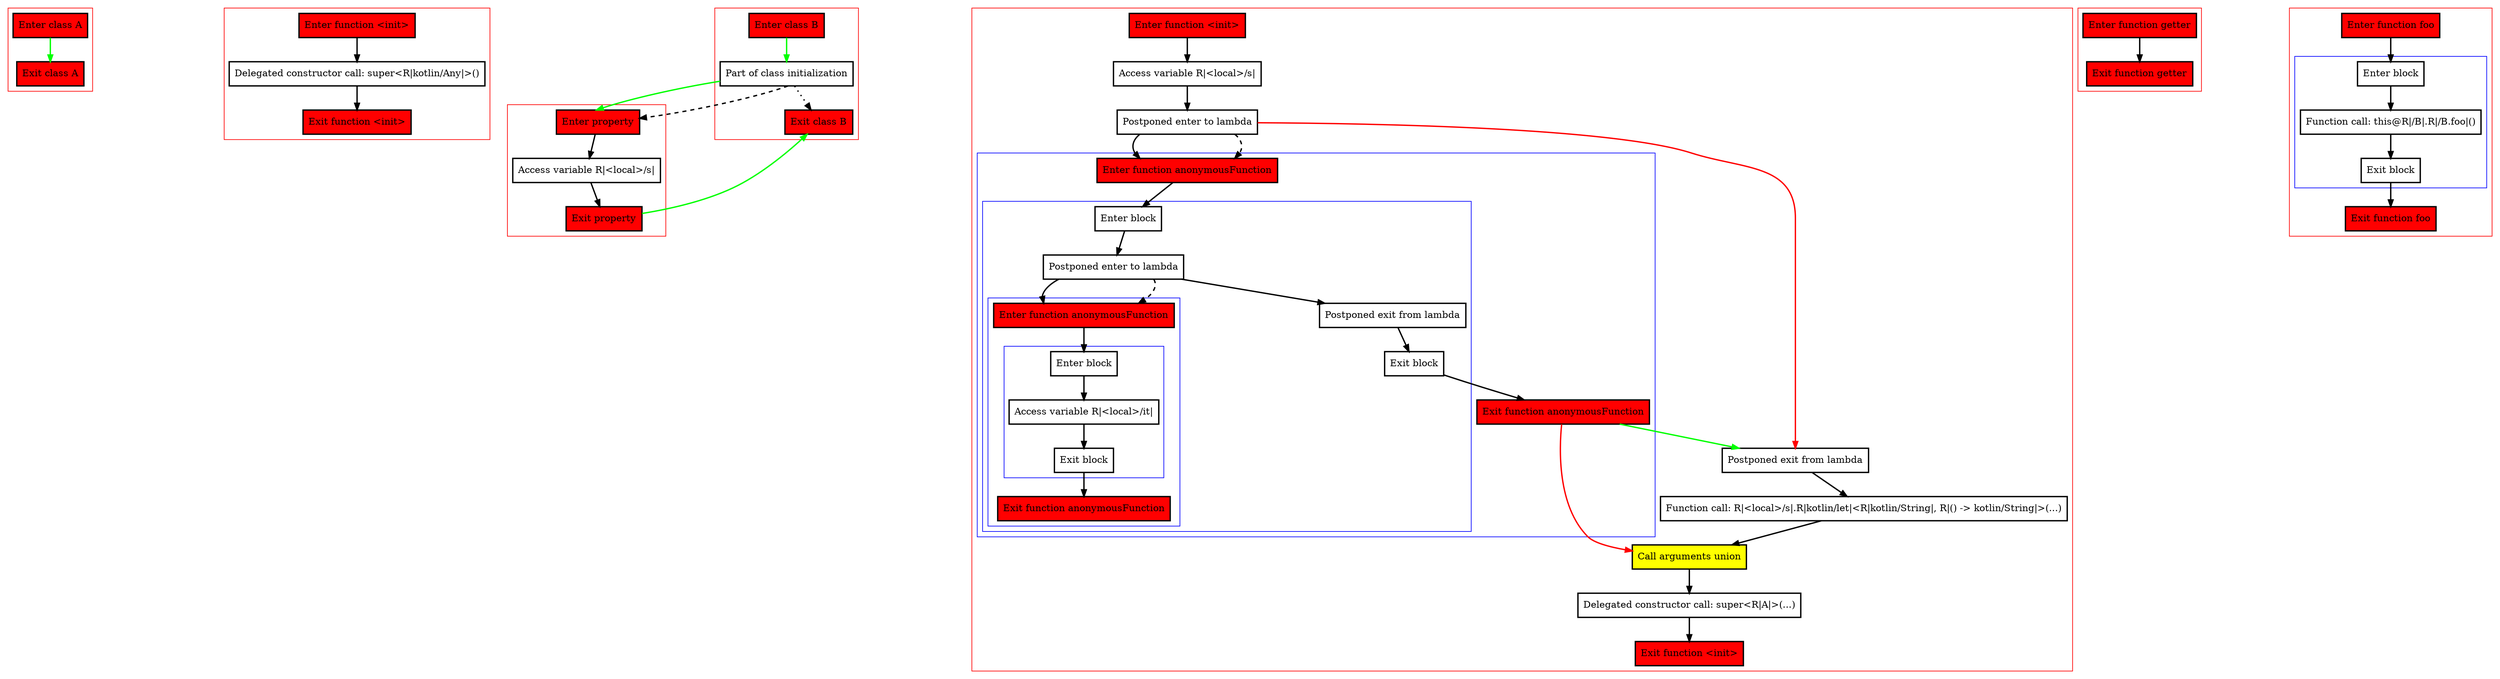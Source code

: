 digraph postponedLambdaInConstructor_kt {
    graph [nodesep=3]
    node [shape=box penwidth=2]
    edge [penwidth=2]

    subgraph cluster_0 {
        color=red
        0 [label="Enter class A" style="filled" fillcolor=red];
        1 [label="Exit class A" style="filled" fillcolor=red];
    }
    0 -> {1} [color=green];

    subgraph cluster_1 {
        color=red
        2 [label="Enter function <init>" style="filled" fillcolor=red];
        3 [label="Delegated constructor call: super<R|kotlin/Any|>()"];
        4 [label="Exit function <init>" style="filled" fillcolor=red];
    }
    2 -> {3};
    3 -> {4};

    subgraph cluster_2 {
        color=red
        5 [label="Enter class B" style="filled" fillcolor=red];
        6 [label="Part of class initialization"];
        7 [label="Exit class B" style="filled" fillcolor=red];
    }
    5 -> {6} [color=green];
    6 -> {7} [style=dotted];
    6 -> {29} [color=green];
    6 -> {29} [style=dashed];

    subgraph cluster_3 {
        color=red
        8 [label="Enter function <init>" style="filled" fillcolor=red];
        9 [label="Access variable R|<local>/s|"];
        10 [label="Postponed enter to lambda"];
        subgraph cluster_4 {
            color=blue
            16 [label="Enter function anonymousFunction" style="filled" fillcolor=red];
            subgraph cluster_5 {
                color=blue
                17 [label="Enter block"];
                18 [label="Postponed enter to lambda"];
                subgraph cluster_6 {
                    color=blue
                    22 [label="Enter function anonymousFunction" style="filled" fillcolor=red];
                    subgraph cluster_7 {
                        color=blue
                        23 [label="Enter block"];
                        24 [label="Access variable R|<local>/it|"];
                        25 [label="Exit block"];
                    }
                    26 [label="Exit function anonymousFunction" style="filled" fillcolor=red];
                }
                19 [label="Postponed exit from lambda"];
                20 [label="Exit block"];
            }
            21 [label="Exit function anonymousFunction" style="filled" fillcolor=red];
        }
        11 [label="Postponed exit from lambda"];
        12 [label="Function call: R|<local>/s|.R|kotlin/let|<R|kotlin/String|, R|() -> kotlin/String|>(...)"];
        13 [label="Call arguments union" style="filled" fillcolor=yellow];
        14 [label="Delegated constructor call: super<R|A|>(...)"];
        15 [label="Exit function <init>" style="filled" fillcolor=red];
    }
    8 -> {9};
    9 -> {10};
    10 -> {16};
    10 -> {11} [color=red];
    10 -> {16} [style=dashed];
    11 -> {12};
    12 -> {13};
    13 -> {14};
    14 -> {15};
    16 -> {17};
    17 -> {18};
    18 -> {19 22};
    18 -> {22} [style=dashed];
    19 -> {20};
    20 -> {21};
    21 -> {13} [color=red];
    21 -> {11} [color=green];
    22 -> {23};
    23 -> {24};
    24 -> {25};
    25 -> {26};

    subgraph cluster_8 {
        color=red
        27 [label="Enter function getter" style="filled" fillcolor=red];
        28 [label="Exit function getter" style="filled" fillcolor=red];
    }
    27 -> {28};

    subgraph cluster_9 {
        color=red
        29 [label="Enter property" style="filled" fillcolor=red];
        30 [label="Access variable R|<local>/s|"];
        31 [label="Exit property" style="filled" fillcolor=red];
    }
    29 -> {30};
    30 -> {31};
    31 -> {7} [color=green];

    subgraph cluster_10 {
        color=red
        32 [label="Enter function foo" style="filled" fillcolor=red];
        subgraph cluster_11 {
            color=blue
            33 [label="Enter block"];
            34 [label="Function call: this@R|/B|.R|/B.foo|()"];
            35 [label="Exit block"];
        }
        36 [label="Exit function foo" style="filled" fillcolor=red];
    }
    32 -> {33};
    33 -> {34};
    34 -> {35};
    35 -> {36};

}
